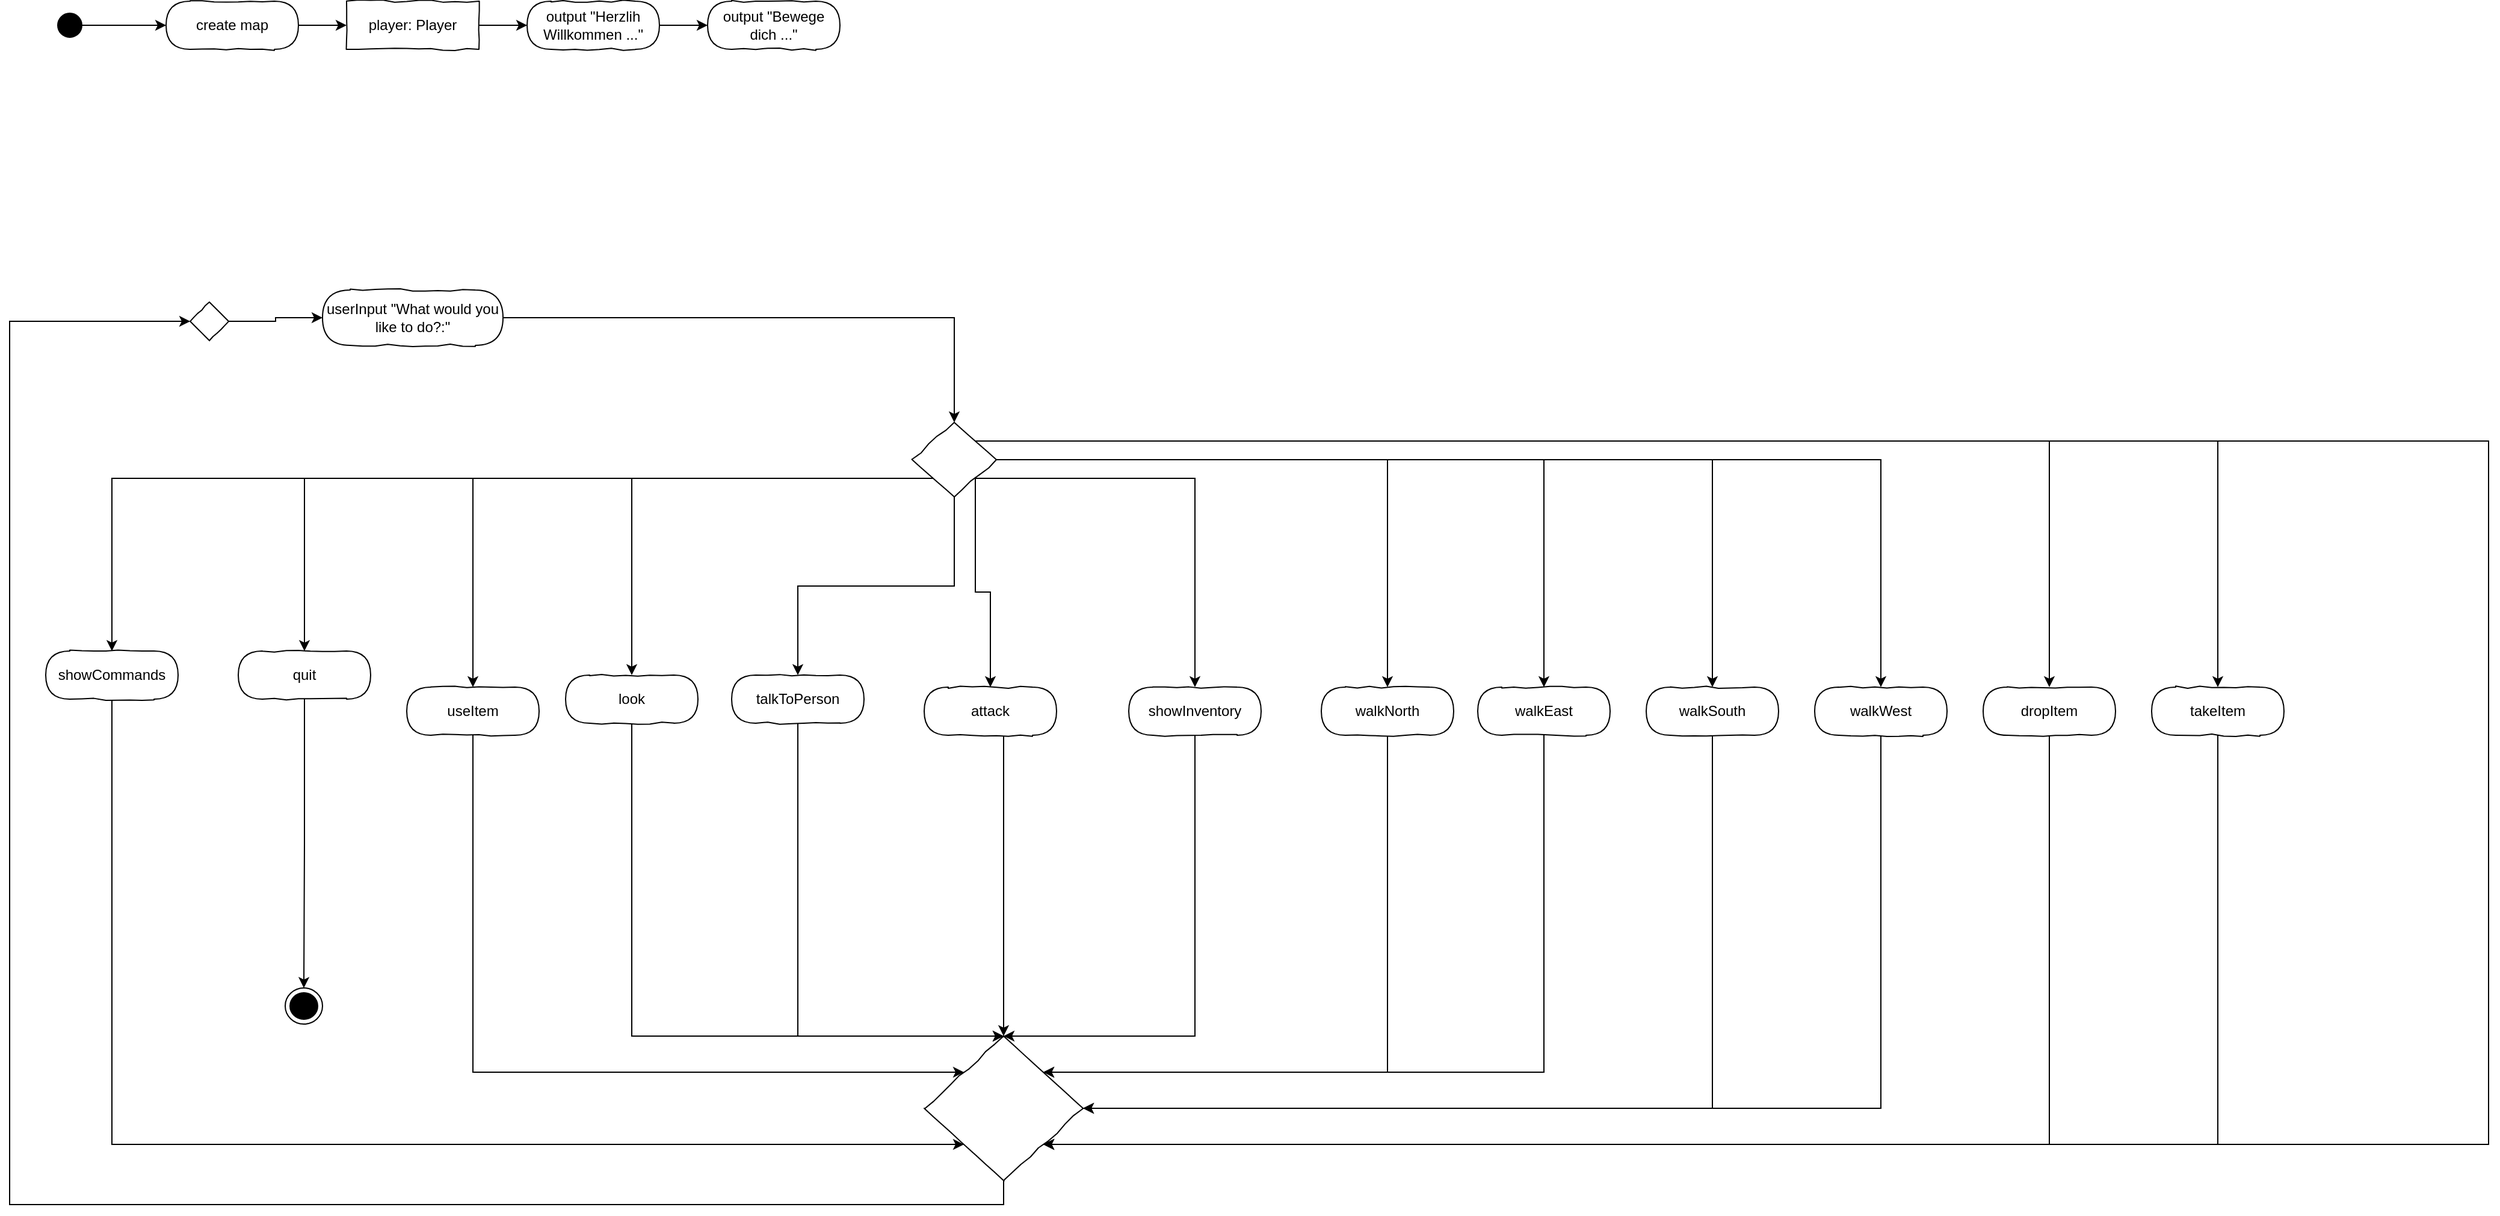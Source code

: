 <mxfile version="13.4.2" type="device"><diagram id="UZSOaT5maKyeEkzIJ_zM" name="Page-1"><mxGraphModel dx="2370" dy="1242" grid="1" gridSize="10" guides="1" tooltips="1" connect="1" arrows="1" fold="1" page="1" pageScale="1" pageWidth="1654" pageHeight="1169" math="0" shadow="0"><root><mxCell id="0"/><mxCell id="1" parent="0"/><mxCell id="6bnr6FTDg4nZf70wm5Vz-7" style="edgeStyle=orthogonalEdgeStyle;rounded=0;orthogonalLoop=1;jettySize=auto;html=1;exitX=1;exitY=0.5;exitDx=0;exitDy=0;" edge="1" parent="1" source="6bnr6FTDg4nZf70wm5Vz-1" target="6bnr6FTDg4nZf70wm5Vz-2"><mxGeometry relative="1" as="geometry"/></mxCell><mxCell id="6bnr6FTDg4nZf70wm5Vz-1" value="" style="ellipse;whiteSpace=wrap;html=1;rounded=0;shadow=0;comic=0;labelBackgroundColor=none;strokeColor=#000000;strokeWidth=1;fillColor=#000000;fontFamily=Verdana;fontSize=12;fontColor=#000000;align=center;comic=1" vertex="1" parent="1"><mxGeometry x="70" y="70" width="20" height="20" as="geometry"/></mxCell><mxCell id="6bnr6FTDg4nZf70wm5Vz-8" style="edgeStyle=orthogonalEdgeStyle;rounded=0;orthogonalLoop=1;jettySize=auto;html=1;exitX=1;exitY=0.5;exitDx=0;exitDy=0;" edge="1" parent="1" source="6bnr6FTDg4nZf70wm5Vz-2" target="6bnr6FTDg4nZf70wm5Vz-4"><mxGeometry relative="1" as="geometry"/></mxCell><mxCell id="6bnr6FTDg4nZf70wm5Vz-2" value="create map" style="rounded=1;whiteSpace=wrap;html=1;absoluteArcSize=1;arcSize=50;strokeWidth=1;shadow=0;comic=1;" vertex="1" parent="1"><mxGeometry x="160" y="60" width="110" height="40" as="geometry"/></mxCell><mxCell id="6bnr6FTDg4nZf70wm5Vz-10" style="edgeStyle=orthogonalEdgeStyle;rounded=0;orthogonalLoop=1;jettySize=auto;html=1;exitX=1;exitY=0.5;exitDx=0;exitDy=0;" edge="1" parent="1" source="6bnr6FTDg4nZf70wm5Vz-3" target="6bnr6FTDg4nZf70wm5Vz-6"><mxGeometry relative="1" as="geometry"/></mxCell><mxCell id="6bnr6FTDg4nZf70wm5Vz-3" value="output &quot;Herzlih Willkommen ...&quot;" style="rounded=1;whiteSpace=wrap;html=1;absoluteArcSize=1;arcSize=50;strokeWidth=1;shadow=0;comic=1;" vertex="1" parent="1"><mxGeometry x="460" y="60" width="110" height="40" as="geometry"/></mxCell><mxCell id="6bnr6FTDg4nZf70wm5Vz-9" style="edgeStyle=orthogonalEdgeStyle;rounded=0;orthogonalLoop=1;jettySize=auto;html=1;exitX=1;exitY=0.5;exitDx=0;exitDy=0;entryX=0;entryY=0.5;entryDx=0;entryDy=0;" edge="1" parent="1" source="6bnr6FTDg4nZf70wm5Vz-4" target="6bnr6FTDg4nZf70wm5Vz-3"><mxGeometry relative="1" as="geometry"/></mxCell><mxCell id="6bnr6FTDg4nZf70wm5Vz-4" value="&lt;div style=&quot;text-align: left&quot;&gt;player: Player&lt;/div&gt;" style="rounded=0;whiteSpace=wrap;html=1;comic=1;" vertex="1" parent="1"><mxGeometry x="310" y="60" width="110" height="40" as="geometry"/></mxCell><mxCell id="6bnr6FTDg4nZf70wm5Vz-6" value="output &quot;Bewege dich ...&quot;" style="rounded=1;whiteSpace=wrap;html=1;absoluteArcSize=1;arcSize=50;strokeWidth=1;shadow=0;comic=1;" vertex="1" parent="1"><mxGeometry x="610" y="60" width="110" height="40" as="geometry"/></mxCell><mxCell id="6bnr6FTDg4nZf70wm5Vz-44" style="edgeStyle=orthogonalEdgeStyle;rounded=0;orthogonalLoop=1;jettySize=auto;html=1;exitX=1;exitY=0.5;exitDx=0;exitDy=0;" edge="1" parent="1" source="6bnr6FTDg4nZf70wm5Vz-11" target="6bnr6FTDg4nZf70wm5Vz-12"><mxGeometry relative="1" as="geometry"/></mxCell><mxCell id="6bnr6FTDg4nZf70wm5Vz-11" value="" style="rhombus;whiteSpace=wrap;html=1;rounded=0;shadow=0;glass=0;comic=1;strokeColor=#000000;align=left;" vertex="1" parent="1"><mxGeometry x="180" y="310" width="32" height="32" as="geometry"/></mxCell><mxCell id="6bnr6FTDg4nZf70wm5Vz-45" style="edgeStyle=orthogonalEdgeStyle;rounded=0;orthogonalLoop=1;jettySize=auto;html=1;exitX=1;exitY=0.5;exitDx=0;exitDy=0;" edge="1" parent="1" source="6bnr6FTDg4nZf70wm5Vz-12" target="6bnr6FTDg4nZf70wm5Vz-14"><mxGeometry relative="1" as="geometry"/></mxCell><mxCell id="6bnr6FTDg4nZf70wm5Vz-12" value="userInput &quot;What would you like to do?:&quot;" style="rounded=1;whiteSpace=wrap;html=1;absoluteArcSize=1;arcSize=50;strokeWidth=1;shadow=0;comic=1;" vertex="1" parent="1"><mxGeometry x="290" y="300" width="150" height="46" as="geometry"/></mxCell><mxCell id="6bnr6FTDg4nZf70wm5Vz-28" style="edgeStyle=orthogonalEdgeStyle;rounded=0;orthogonalLoop=1;jettySize=auto;html=1;exitX=0;exitY=1;exitDx=0;exitDy=0;" edge="1" parent="1" source="6bnr6FTDg4nZf70wm5Vz-14" target="6bnr6FTDg4nZf70wm5Vz-15"><mxGeometry relative="1" as="geometry"/></mxCell><mxCell id="6bnr6FTDg4nZf70wm5Vz-29" style="edgeStyle=orthogonalEdgeStyle;rounded=0;orthogonalLoop=1;jettySize=auto;html=1;exitX=0;exitY=1;exitDx=0;exitDy=0;" edge="1" parent="1" source="6bnr6FTDg4nZf70wm5Vz-14" target="6bnr6FTDg4nZf70wm5Vz-18"><mxGeometry relative="1" as="geometry"/></mxCell><mxCell id="6bnr6FTDg4nZf70wm5Vz-30" style="edgeStyle=orthogonalEdgeStyle;rounded=0;orthogonalLoop=1;jettySize=auto;html=1;exitX=0;exitY=1;exitDx=0;exitDy=0;" edge="1" parent="1" source="6bnr6FTDg4nZf70wm5Vz-14" target="6bnr6FTDg4nZf70wm5Vz-17"><mxGeometry relative="1" as="geometry"/></mxCell><mxCell id="6bnr6FTDg4nZf70wm5Vz-31" style="edgeStyle=orthogonalEdgeStyle;rounded=0;orthogonalLoop=1;jettySize=auto;html=1;exitX=0;exitY=1;exitDx=0;exitDy=0;entryX=0.5;entryY=0;entryDx=0;entryDy=0;" edge="1" parent="1" source="6bnr6FTDg4nZf70wm5Vz-14" target="6bnr6FTDg4nZf70wm5Vz-16"><mxGeometry relative="1" as="geometry"/></mxCell><mxCell id="6bnr6FTDg4nZf70wm5Vz-32" style="edgeStyle=orthogonalEdgeStyle;rounded=0;orthogonalLoop=1;jettySize=auto;html=1;exitX=0.5;exitY=1;exitDx=0;exitDy=0;entryX=0.5;entryY=0;entryDx=0;entryDy=0;" edge="1" parent="1" source="6bnr6FTDg4nZf70wm5Vz-14" target="6bnr6FTDg4nZf70wm5Vz-27"><mxGeometry relative="1" as="geometry"/></mxCell><mxCell id="6bnr6FTDg4nZf70wm5Vz-33" style="edgeStyle=orthogonalEdgeStyle;rounded=0;orthogonalLoop=1;jettySize=auto;html=1;exitX=1;exitY=1;exitDx=0;exitDy=0;entryX=0.5;entryY=0;entryDx=0;entryDy=0;" edge="1" parent="1" source="6bnr6FTDg4nZf70wm5Vz-14" target="6bnr6FTDg4nZf70wm5Vz-22"><mxGeometry relative="1" as="geometry"/></mxCell><mxCell id="6bnr6FTDg4nZf70wm5Vz-34" style="edgeStyle=orthogonalEdgeStyle;rounded=0;orthogonalLoop=1;jettySize=auto;html=1;exitX=1;exitY=1;exitDx=0;exitDy=0;entryX=0.5;entryY=0;entryDx=0;entryDy=0;" edge="1" parent="1" source="6bnr6FTDg4nZf70wm5Vz-14" target="6bnr6FTDg4nZf70wm5Vz-21"><mxGeometry relative="1" as="geometry"/></mxCell><mxCell id="6bnr6FTDg4nZf70wm5Vz-35" style="edgeStyle=orthogonalEdgeStyle;rounded=0;orthogonalLoop=1;jettySize=auto;html=1;exitX=1;exitY=0.5;exitDx=0;exitDy=0;" edge="1" parent="1" source="6bnr6FTDg4nZf70wm5Vz-14" target="6bnr6FTDg4nZf70wm5Vz-24"><mxGeometry relative="1" as="geometry"/></mxCell><mxCell id="6bnr6FTDg4nZf70wm5Vz-37" style="edgeStyle=orthogonalEdgeStyle;rounded=0;orthogonalLoop=1;jettySize=auto;html=1;exitX=1;exitY=0.5;exitDx=0;exitDy=0;entryX=0.5;entryY=0;entryDx=0;entryDy=0;" edge="1" parent="1" source="6bnr6FTDg4nZf70wm5Vz-14" target="6bnr6FTDg4nZf70wm5Vz-25"><mxGeometry relative="1" as="geometry"/></mxCell><mxCell id="6bnr6FTDg4nZf70wm5Vz-38" style="edgeStyle=orthogonalEdgeStyle;rounded=0;orthogonalLoop=1;jettySize=auto;html=1;exitX=1;exitY=0;exitDx=0;exitDy=0;entryX=0.5;entryY=0;entryDx=0;entryDy=0;" edge="1" parent="1" source="6bnr6FTDg4nZf70wm5Vz-14" target="6bnr6FTDg4nZf70wm5Vz-20"><mxGeometry relative="1" as="geometry"/></mxCell><mxCell id="6bnr6FTDg4nZf70wm5Vz-39" style="edgeStyle=orthogonalEdgeStyle;rounded=0;orthogonalLoop=1;jettySize=auto;html=1;exitX=1;exitY=0;exitDx=0;exitDy=0;" edge="1" parent="1" source="6bnr6FTDg4nZf70wm5Vz-14" target="6bnr6FTDg4nZf70wm5Vz-19"><mxGeometry relative="1" as="geometry"><Array as="points"><mxPoint x="1865" y="426"/></Array></mxGeometry></mxCell><mxCell id="6bnr6FTDg4nZf70wm5Vz-40" style="edgeStyle=orthogonalEdgeStyle;rounded=0;orthogonalLoop=1;jettySize=auto;html=1;exitX=1;exitY=0.5;exitDx=0;exitDy=0;" edge="1" parent="1" source="6bnr6FTDg4nZf70wm5Vz-14" target="6bnr6FTDg4nZf70wm5Vz-26"><mxGeometry relative="1" as="geometry"/></mxCell><mxCell id="6bnr6FTDg4nZf70wm5Vz-41" style="edgeStyle=orthogonalEdgeStyle;rounded=0;orthogonalLoop=1;jettySize=auto;html=1;exitX=1;exitY=0.5;exitDx=0;exitDy=0;entryX=0.5;entryY=0;entryDx=0;entryDy=0;" edge="1" parent="1" source="6bnr6FTDg4nZf70wm5Vz-14" target="6bnr6FTDg4nZf70wm5Vz-23"><mxGeometry relative="1" as="geometry"/></mxCell><mxCell id="6bnr6FTDg4nZf70wm5Vz-59" style="edgeStyle=orthogonalEdgeStyle;rounded=0;orthogonalLoop=1;jettySize=auto;html=1;exitX=1;exitY=0;exitDx=0;exitDy=0;entryX=1;entryY=1;entryDx=0;entryDy=0;" edge="1" parent="1" source="6bnr6FTDg4nZf70wm5Vz-14" target="6bnr6FTDg4nZf70wm5Vz-42"><mxGeometry relative="1" as="geometry"><Array as="points"><mxPoint x="2090" y="426"/><mxPoint x="2090" y="1010"/></Array></mxGeometry></mxCell><mxCell id="6bnr6FTDg4nZf70wm5Vz-14" value="" style="rhombus;whiteSpace=wrap;html=1;rounded=0;shadow=0;glass=0;comic=1;strokeColor=#000000;align=left;" vertex="1" parent="1"><mxGeometry x="780" y="410" width="70" height="62" as="geometry"/></mxCell><mxCell id="6bnr6FTDg4nZf70wm5Vz-46" style="edgeStyle=orthogonalEdgeStyle;rounded=0;orthogonalLoop=1;jettySize=auto;html=1;exitX=0.5;exitY=1;exitDx=0;exitDy=0;entryX=0;entryY=1;entryDx=0;entryDy=0;" edge="1" parent="1" source="6bnr6FTDg4nZf70wm5Vz-15" target="6bnr6FTDg4nZf70wm5Vz-42"><mxGeometry relative="1" as="geometry"><Array as="points"><mxPoint x="115" y="1010"/></Array></mxGeometry></mxCell><mxCell id="6bnr6FTDg4nZf70wm5Vz-15" value="showCommands" style="rounded=1;whiteSpace=wrap;html=1;absoluteArcSize=1;arcSize=50;strokeWidth=1;shadow=0;comic=1;" vertex="1" parent="1"><mxGeometry x="60" y="600" width="110" height="40" as="geometry"/></mxCell><mxCell id="6bnr6FTDg4nZf70wm5Vz-49" style="edgeStyle=orthogonalEdgeStyle;rounded=0;orthogonalLoop=1;jettySize=auto;html=1;exitX=0.5;exitY=1;exitDx=0;exitDy=0;" edge="1" parent="1" source="6bnr6FTDg4nZf70wm5Vz-16" target="6bnr6FTDg4nZf70wm5Vz-42"><mxGeometry relative="1" as="geometry"><Array as="points"><mxPoint x="547" y="920"/></Array></mxGeometry></mxCell><mxCell id="6bnr6FTDg4nZf70wm5Vz-16" value="look" style="rounded=1;whiteSpace=wrap;html=1;absoluteArcSize=1;arcSize=50;strokeWidth=1;shadow=0;comic=1;" vertex="1" parent="1"><mxGeometry x="492" y="620" width="110" height="40" as="geometry"/></mxCell><mxCell id="6bnr6FTDg4nZf70wm5Vz-48" style="edgeStyle=orthogonalEdgeStyle;rounded=0;orthogonalLoop=1;jettySize=auto;html=1;exitX=0.5;exitY=1;exitDx=0;exitDy=0;entryX=0;entryY=0;entryDx=0;entryDy=0;" edge="1" parent="1" source="6bnr6FTDg4nZf70wm5Vz-17" target="6bnr6FTDg4nZf70wm5Vz-42"><mxGeometry relative="1" as="geometry"><Array as="points"><mxPoint x="415" y="950"/></Array></mxGeometry></mxCell><mxCell id="6bnr6FTDg4nZf70wm5Vz-17" value="useItem" style="rounded=1;whiteSpace=wrap;html=1;absoluteArcSize=1;arcSize=50;strokeWidth=1;shadow=0;comic=1;" vertex="1" parent="1"><mxGeometry x="360" y="630" width="110" height="40" as="geometry"/></mxCell><mxCell id="6bnr6FTDg4nZf70wm5Vz-47" style="edgeStyle=orthogonalEdgeStyle;rounded=0;orthogonalLoop=1;jettySize=auto;html=1;exitX=0.5;exitY=1;exitDx=0;exitDy=0;entryX=0.5;entryY=0;entryDx=0;entryDy=0;" edge="1" parent="1" source="6bnr6FTDg4nZf70wm5Vz-18" target="6bnr6FTDg4nZf70wm5Vz-60"><mxGeometry relative="1" as="geometry"><mxPoint x="280" y="840" as="targetPoint"/></mxGeometry></mxCell><mxCell id="6bnr6FTDg4nZf70wm5Vz-18" value="quit" style="rounded=1;whiteSpace=wrap;html=1;absoluteArcSize=1;arcSize=50;strokeWidth=1;shadow=0;comic=1;" vertex="1" parent="1"><mxGeometry x="220" y="600" width="110" height="40" as="geometry"/></mxCell><mxCell id="6bnr6FTDg4nZf70wm5Vz-58" style="edgeStyle=orthogonalEdgeStyle;rounded=0;orthogonalLoop=1;jettySize=auto;html=1;exitX=0.5;exitY=1;exitDx=0;exitDy=0;entryX=1;entryY=1;entryDx=0;entryDy=0;" edge="1" parent="1" source="6bnr6FTDg4nZf70wm5Vz-19" target="6bnr6FTDg4nZf70wm5Vz-42"><mxGeometry relative="1" as="geometry"><Array as="points"><mxPoint x="1865" y="1010"/></Array></mxGeometry></mxCell><mxCell id="6bnr6FTDg4nZf70wm5Vz-19" value="takeItem" style="rounded=1;whiteSpace=wrap;html=1;absoluteArcSize=1;arcSize=50;strokeWidth=1;shadow=0;comic=1;" vertex="1" parent="1"><mxGeometry x="1810" y="630" width="110" height="40" as="geometry"/></mxCell><mxCell id="6bnr6FTDg4nZf70wm5Vz-57" style="edgeStyle=orthogonalEdgeStyle;rounded=0;orthogonalLoop=1;jettySize=auto;html=1;exitX=0.5;exitY=1;exitDx=0;exitDy=0;entryX=1;entryY=1;entryDx=0;entryDy=0;" edge="1" parent="1" source="6bnr6FTDg4nZf70wm5Vz-20" target="6bnr6FTDg4nZf70wm5Vz-42"><mxGeometry relative="1" as="geometry"><Array as="points"><mxPoint x="1725" y="1010"/></Array></mxGeometry></mxCell><mxCell id="6bnr6FTDg4nZf70wm5Vz-20" value="dropItem" style="rounded=1;whiteSpace=wrap;html=1;absoluteArcSize=1;arcSize=50;strokeWidth=1;shadow=0;comic=1;" vertex="1" parent="1"><mxGeometry x="1670" y="630" width="110" height="40" as="geometry"/></mxCell><mxCell id="6bnr6FTDg4nZf70wm5Vz-52" style="edgeStyle=orthogonalEdgeStyle;rounded=0;orthogonalLoop=1;jettySize=auto;html=1;exitX=0.5;exitY=1;exitDx=0;exitDy=0;entryX=0.5;entryY=0;entryDx=0;entryDy=0;" edge="1" parent="1" source="6bnr6FTDg4nZf70wm5Vz-21" target="6bnr6FTDg4nZf70wm5Vz-42"><mxGeometry relative="1" as="geometry"><Array as="points"><mxPoint x="1015" y="920"/></Array></mxGeometry></mxCell><mxCell id="6bnr6FTDg4nZf70wm5Vz-21" value="showInventory" style="rounded=1;whiteSpace=wrap;html=1;absoluteArcSize=1;arcSize=50;strokeWidth=1;shadow=0;comic=1;" vertex="1" parent="1"><mxGeometry x="960" y="630" width="110" height="40" as="geometry"/></mxCell><mxCell id="6bnr6FTDg4nZf70wm5Vz-51" style="edgeStyle=orthogonalEdgeStyle;rounded=0;orthogonalLoop=1;jettySize=auto;html=1;exitX=0.5;exitY=1;exitDx=0;exitDy=0;entryX=0.5;entryY=0;entryDx=0;entryDy=0;" edge="1" parent="1" source="6bnr6FTDg4nZf70wm5Vz-22" target="6bnr6FTDg4nZf70wm5Vz-42"><mxGeometry relative="1" as="geometry"><mxPoint x="740" y="800" as="targetPoint"/><Array as="points"><mxPoint x="856" y="670"/></Array></mxGeometry></mxCell><mxCell id="6bnr6FTDg4nZf70wm5Vz-22" value="attack" style="rounded=1;whiteSpace=wrap;html=1;absoluteArcSize=1;arcSize=50;strokeWidth=1;shadow=0;comic=1;" vertex="1" parent="1"><mxGeometry x="790" y="630" width="110" height="40" as="geometry"/></mxCell><mxCell id="6bnr6FTDg4nZf70wm5Vz-55" style="edgeStyle=orthogonalEdgeStyle;rounded=0;orthogonalLoop=1;jettySize=auto;html=1;exitX=0.5;exitY=1;exitDx=0;exitDy=0;entryX=1;entryY=0.5;entryDx=0;entryDy=0;" edge="1" parent="1" source="6bnr6FTDg4nZf70wm5Vz-23" target="6bnr6FTDg4nZf70wm5Vz-42"><mxGeometry relative="1" as="geometry"/></mxCell><mxCell id="6bnr6FTDg4nZf70wm5Vz-23" value="walkSouth" style="rounded=1;whiteSpace=wrap;html=1;absoluteArcSize=1;arcSize=50;strokeWidth=1;shadow=0;comic=1;" vertex="1" parent="1"><mxGeometry x="1390" y="630" width="110" height="40" as="geometry"/></mxCell><mxCell id="6bnr6FTDg4nZf70wm5Vz-53" style="edgeStyle=orthogonalEdgeStyle;rounded=0;orthogonalLoop=1;jettySize=auto;html=1;exitX=0.5;exitY=1;exitDx=0;exitDy=0;entryX=1;entryY=0;entryDx=0;entryDy=0;" edge="1" parent="1" source="6bnr6FTDg4nZf70wm5Vz-24" target="6bnr6FTDg4nZf70wm5Vz-42"><mxGeometry relative="1" as="geometry"><Array as="points"><mxPoint x="1175" y="950"/></Array></mxGeometry></mxCell><mxCell id="6bnr6FTDg4nZf70wm5Vz-24" value="walkNorth" style="rounded=1;whiteSpace=wrap;html=1;absoluteArcSize=1;arcSize=50;strokeWidth=1;shadow=0;comic=1;" vertex="1" parent="1"><mxGeometry x="1120" y="630" width="110" height="40" as="geometry"/></mxCell><mxCell id="6bnr6FTDg4nZf70wm5Vz-56" style="edgeStyle=orthogonalEdgeStyle;rounded=0;orthogonalLoop=1;jettySize=auto;html=1;exitX=0.5;exitY=1;exitDx=0;exitDy=0;entryX=1;entryY=0.5;entryDx=0;entryDy=0;" edge="1" parent="1" source="6bnr6FTDg4nZf70wm5Vz-25" target="6bnr6FTDg4nZf70wm5Vz-42"><mxGeometry relative="1" as="geometry"><mxPoint x="1600" y="950" as="targetPoint"/></mxGeometry></mxCell><mxCell id="6bnr6FTDg4nZf70wm5Vz-25" value="walkWest" style="rounded=1;whiteSpace=wrap;html=1;absoluteArcSize=1;arcSize=50;strokeWidth=1;shadow=0;comic=1;" vertex="1" parent="1"><mxGeometry x="1530" y="630" width="110" height="40" as="geometry"/></mxCell><mxCell id="6bnr6FTDg4nZf70wm5Vz-54" style="edgeStyle=orthogonalEdgeStyle;rounded=0;orthogonalLoop=1;jettySize=auto;html=1;exitX=0.5;exitY=1;exitDx=0;exitDy=0;entryX=1;entryY=0;entryDx=0;entryDy=0;" edge="1" parent="1" source="6bnr6FTDg4nZf70wm5Vz-26" target="6bnr6FTDg4nZf70wm5Vz-42"><mxGeometry relative="1" as="geometry"><mxPoint x="970" y="960" as="targetPoint"/><Array as="points"><mxPoint x="1305" y="950"/></Array></mxGeometry></mxCell><mxCell id="6bnr6FTDg4nZf70wm5Vz-26" value="walkEast" style="rounded=1;whiteSpace=wrap;html=1;absoluteArcSize=1;arcSize=50;strokeWidth=1;shadow=0;comic=1;" vertex="1" parent="1"><mxGeometry x="1250" y="630" width="110" height="40" as="geometry"/></mxCell><mxCell id="6bnr6FTDg4nZf70wm5Vz-50" style="edgeStyle=orthogonalEdgeStyle;rounded=0;orthogonalLoop=1;jettySize=auto;html=1;exitX=0.5;exitY=1;exitDx=0;exitDy=0;entryX=0.5;entryY=0;entryDx=0;entryDy=0;" edge="1" parent="1" source="6bnr6FTDg4nZf70wm5Vz-27" target="6bnr6FTDg4nZf70wm5Vz-42"><mxGeometry relative="1" as="geometry"><Array as="points"><mxPoint x="685" y="920"/></Array></mxGeometry></mxCell><mxCell id="6bnr6FTDg4nZf70wm5Vz-27" value="talkToPerson" style="rounded=1;whiteSpace=wrap;html=1;absoluteArcSize=1;arcSize=50;strokeWidth=1;shadow=0;comic=1;" vertex="1" parent="1"><mxGeometry x="630" y="620" width="110" height="40" as="geometry"/></mxCell><mxCell id="6bnr6FTDg4nZf70wm5Vz-43" style="edgeStyle=orthogonalEdgeStyle;rounded=0;orthogonalLoop=1;jettySize=auto;html=1;exitX=0.5;exitY=1;exitDx=0;exitDy=0;entryX=0;entryY=0.5;entryDx=0;entryDy=0;" edge="1" parent="1" source="6bnr6FTDg4nZf70wm5Vz-42" target="6bnr6FTDg4nZf70wm5Vz-11"><mxGeometry relative="1" as="geometry"><Array as="points"><mxPoint x="856" y="1060"/><mxPoint x="30" y="1060"/><mxPoint x="30" y="326"/></Array></mxGeometry></mxCell><mxCell id="6bnr6FTDg4nZf70wm5Vz-42" value="" style="rhombus;whiteSpace=wrap;html=1;rounded=0;shadow=0;glass=0;comic=1;strokeColor=#000000;align=left;" vertex="1" parent="1"><mxGeometry x="790" y="920" width="132" height="120" as="geometry"/></mxCell><mxCell id="6bnr6FTDg4nZf70wm5Vz-60" value="" style="ellipse;html=1;shape=endState;fillColor=#000000;strokeColor=#000000;comic=1" vertex="1" parent="1"><mxGeometry x="259" y="880" width="31" height="30" as="geometry"/></mxCell></root></mxGraphModel></diagram></mxfile>